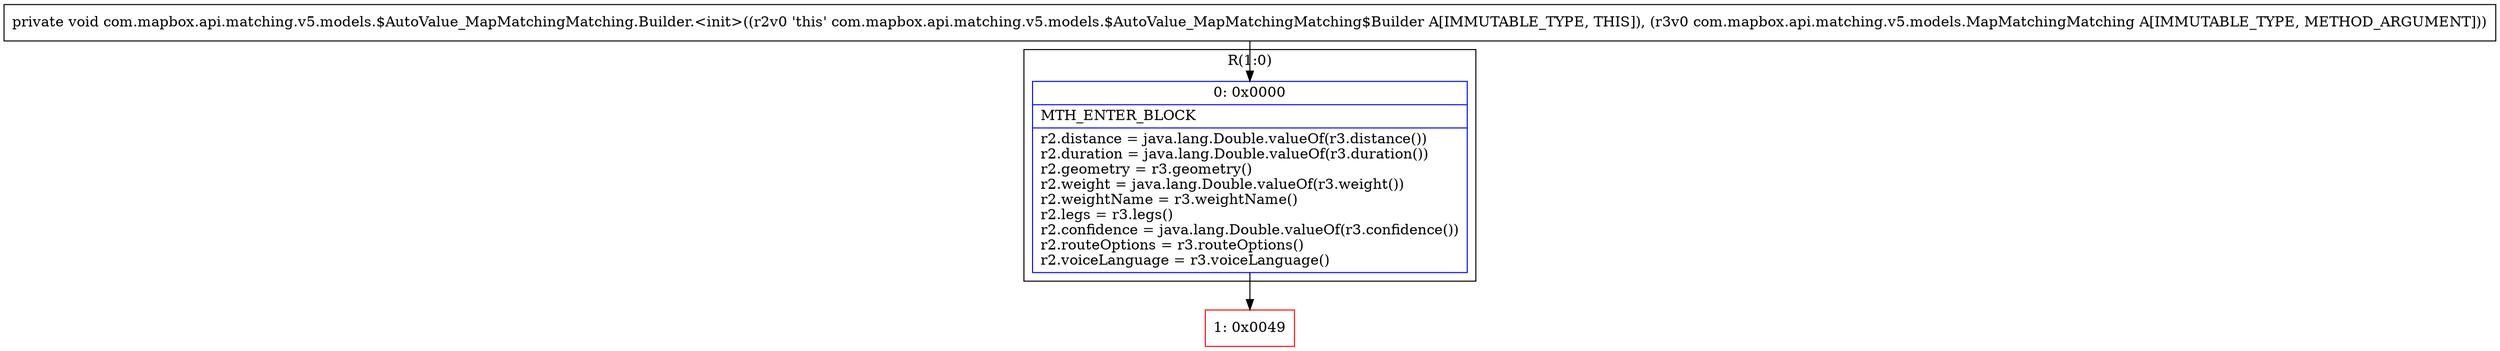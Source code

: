 digraph "CFG forcom.mapbox.api.matching.v5.models.$AutoValue_MapMatchingMatching.Builder.\<init\>(Lcom\/mapbox\/api\/matching\/v5\/models\/MapMatchingMatching;)V" {
subgraph cluster_Region_1414913737 {
label = "R(1:0)";
node [shape=record,color=blue];
Node_0 [shape=record,label="{0\:\ 0x0000|MTH_ENTER_BLOCK\l|r2.distance = java.lang.Double.valueOf(r3.distance())\lr2.duration = java.lang.Double.valueOf(r3.duration())\lr2.geometry = r3.geometry()\lr2.weight = java.lang.Double.valueOf(r3.weight())\lr2.weightName = r3.weightName()\lr2.legs = r3.legs()\lr2.confidence = java.lang.Double.valueOf(r3.confidence())\lr2.routeOptions = r3.routeOptions()\lr2.voiceLanguage = r3.voiceLanguage()\l}"];
}
Node_1 [shape=record,color=red,label="{1\:\ 0x0049}"];
MethodNode[shape=record,label="{private void com.mapbox.api.matching.v5.models.$AutoValue_MapMatchingMatching.Builder.\<init\>((r2v0 'this' com.mapbox.api.matching.v5.models.$AutoValue_MapMatchingMatching$Builder A[IMMUTABLE_TYPE, THIS]), (r3v0 com.mapbox.api.matching.v5.models.MapMatchingMatching A[IMMUTABLE_TYPE, METHOD_ARGUMENT])) }"];
MethodNode -> Node_0;
Node_0 -> Node_1;
}

